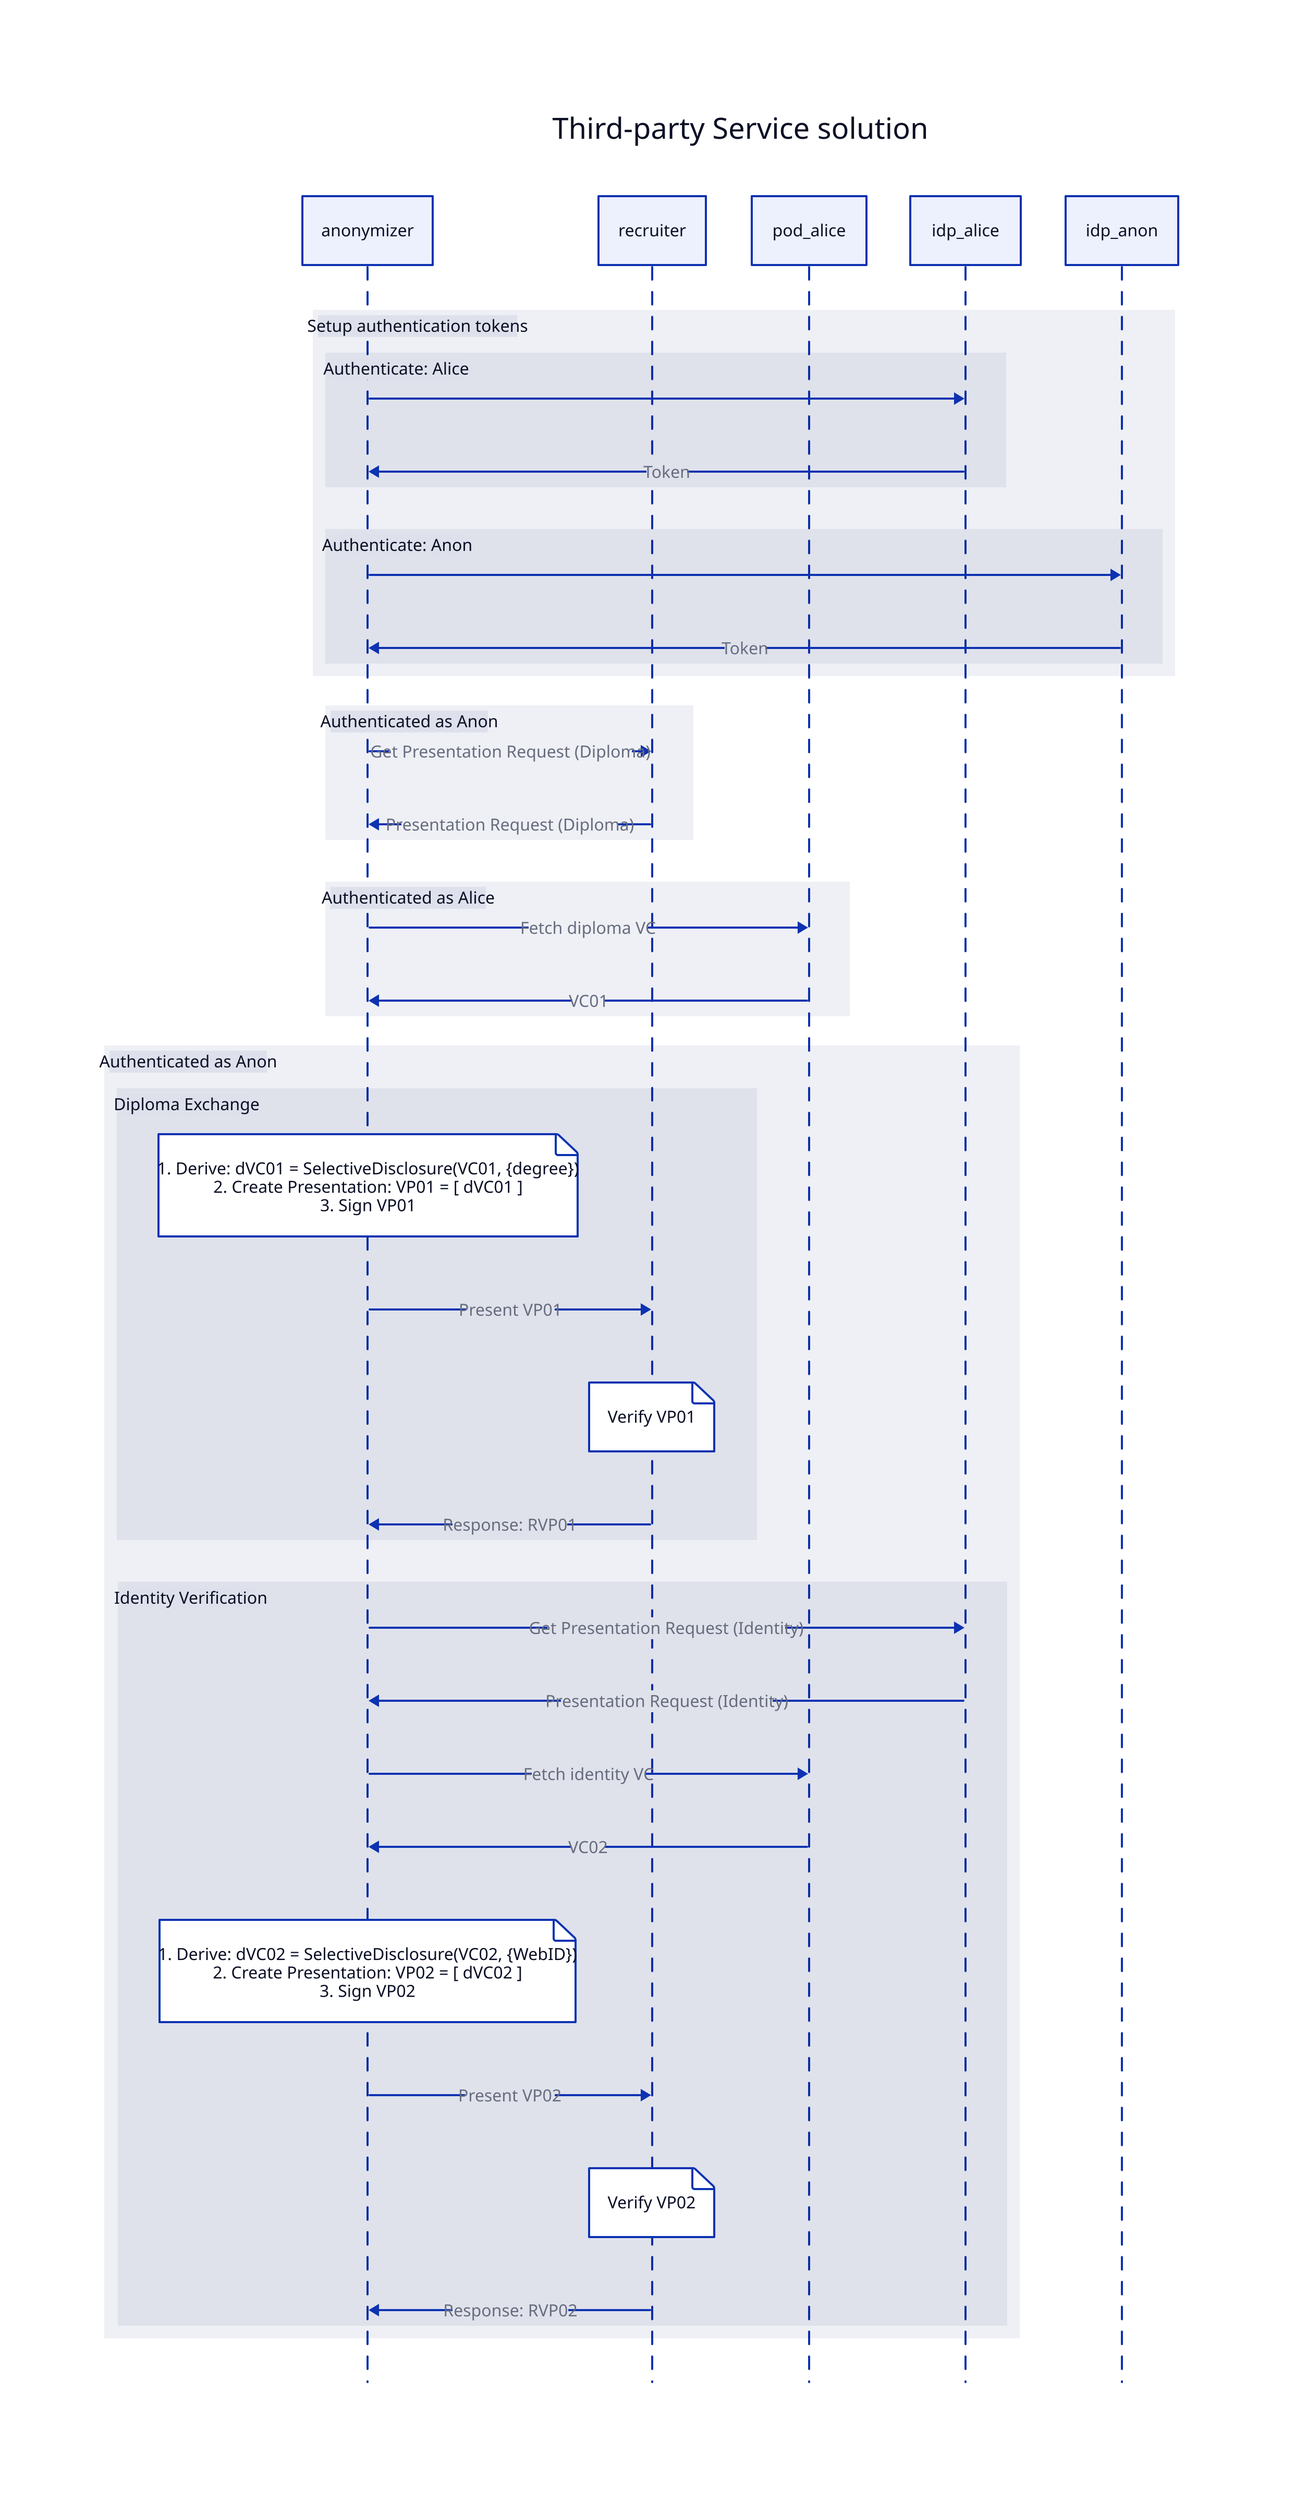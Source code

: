 seq: "Third-party Service solution" {
  shape: sequence_diagram
  anonymizer
  recruiter
  pod_alice
  idp_alice
  idp_anon

  setup_auth_tokens: "Setup authentication tokens" {
    auth_alice: "Authenticate: Alice" {
      anonymizer -> idp_alice
      idp_alice -> anonymizer: Token
    }
  
    auth_anon: "Authenticate: Anon" {
      anonymizer -> idp_anon
      idp_anon -> anonymizer: Token
    }
  }
  
  ctx_anon: "Authenticated as Anon" {
    anonymizer -> recruiter: "Get Presentation Request (Diploma)"
    recruiter -> anonymizer: "Presentation Request (Diploma)"
  }

  ctx_alice: "Authenticated as Alice" {
    anonymizer -> pod_alice: "Fetch diploma VC"
    pod_alice -> anonymizer: "VC01"
  }

  ctx_anon2: "Authenticated as Anon" {
    diploma_exchange: "Diploma Exchange" {
      anonymizer.|
        1. Derive: dVC01 = SelectiveDisclosure(VC01, {degree})
        2. Create Presentation: VP01 = [ dVC01 ]
        3. Sign VP01
      |
      
      anonymizer -> recruiter: "Present VP01"
      recruiter."Verify VP01"
      recruiter -> anonymizer: "Response: RVP01"
    }

    identity_verification: "Identity Verification" {
      # Presentation Request: Identity
      anonymizer -> idp_alice: "Get Presentation Request (Identity)"
      idp_alice -> anonymizer: "Presentation Request (Identity)"

      # Create VP02
      anonymizer -> pod_alice: "Fetch identity VC"
      pod_alice -> anonymizer: "VC02"
      anonymizer.|
        1. Derive: dVC02 = SelectiveDisclosure(VC02, {WebID})
        2. Create Presentation: VP02 = [ dVC02 ]
        3. Sign VP02
      |

      # Exchange VP02
      anonymizer -> recruiter: "Present VP02"
      recruiter."Verify VP02"
      recruiter -> anonymizer: "Response: RVP02"
    }

  }
    

  

}